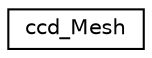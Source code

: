 digraph G
{
  edge [fontname="Helvetica",fontsize="10",labelfontname="Helvetica",labelfontsize="10"];
  node [fontname="Helvetica",fontsize="10",shape=record];
  rankdir=LR;
  Node1 [label="ccd_Mesh",height=0.2,width=0.4,color="black", fillcolor="white", style="filled",URL="$d5/dc9/structccd__Mesh.html"];
}
